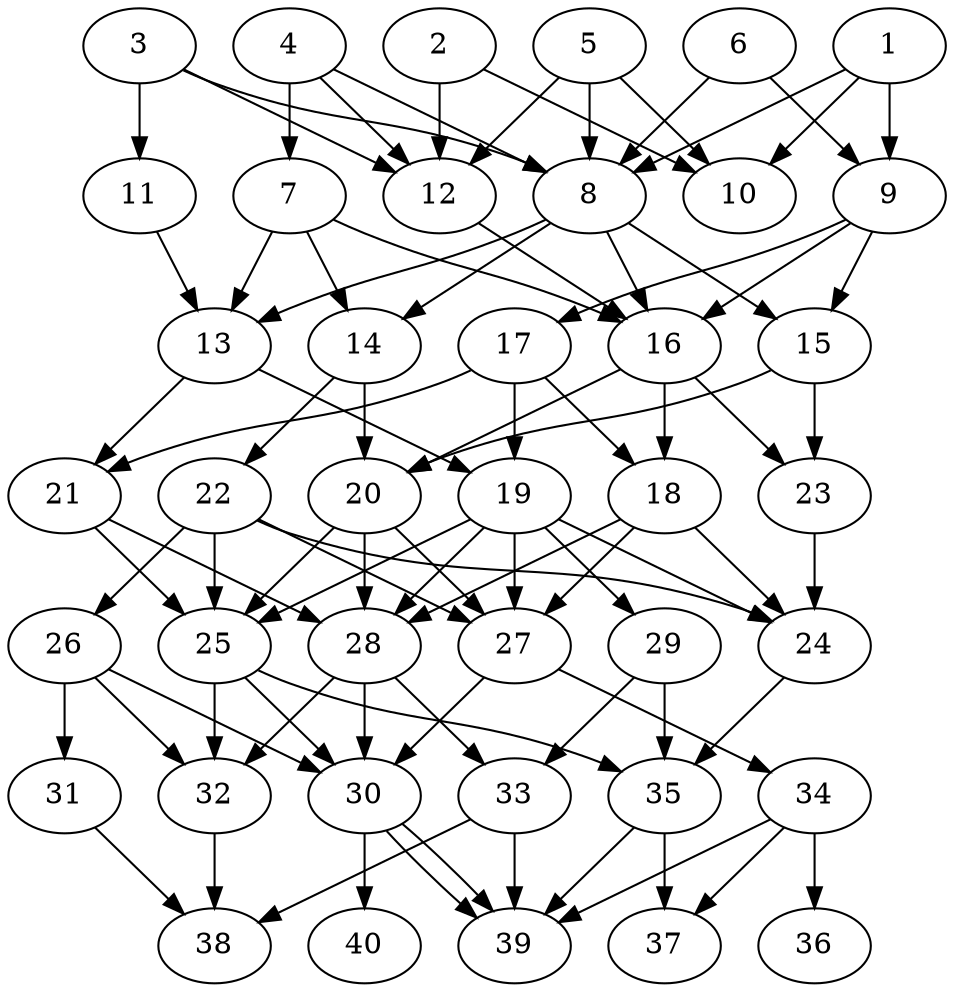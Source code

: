 // DAG automatically generated by daggen at Thu Oct  3 14:06:50 2019
// ./daggen --dot -n 40 --ccr 0.4 --fat 0.5 --regular 0.9 --density 0.7 --mindata 5242880 --maxdata 52428800 
digraph G {
  1 [size="120693760", alpha="0.05", expect_size="48277504"] 
  1 -> 8 [size ="48277504"]
  1 -> 9 [size ="48277504"]
  1 -> 10 [size ="48277504"]
  2 [size="25971200", alpha="0.03", expect_size="10388480"] 
  2 -> 10 [size ="10388480"]
  2 -> 12 [size ="10388480"]
  3 [size="96834560", alpha="0.07", expect_size="38733824"] 
  3 -> 8 [size ="38733824"]
  3 -> 11 [size ="38733824"]
  3 -> 12 [size ="38733824"]
  4 [size="95157760", alpha="0.12", expect_size="38063104"] 
  4 -> 7 [size ="38063104"]
  4 -> 8 [size ="38063104"]
  4 -> 12 [size ="38063104"]
  5 [size="13209600", alpha="0.18", expect_size="5283840"] 
  5 -> 8 [size ="5283840"]
  5 -> 10 [size ="5283840"]
  5 -> 12 [size ="5283840"]
  6 [size="71818240", alpha="0.08", expect_size="28727296"] 
  6 -> 8 [size ="28727296"]
  6 -> 9 [size ="28727296"]
  7 [size="31531520", alpha="0.08", expect_size="12612608"] 
  7 -> 13 [size ="12612608"]
  7 -> 14 [size ="12612608"]
  7 -> 16 [size ="12612608"]
  8 [size="78443520", alpha="0.19", expect_size="31377408"] 
  8 -> 13 [size ="31377408"]
  8 -> 14 [size ="31377408"]
  8 -> 15 [size ="31377408"]
  8 -> 16 [size ="31377408"]
  9 [size="60623360", alpha="0.03", expect_size="24249344"] 
  9 -> 15 [size ="24249344"]
  9 -> 16 [size ="24249344"]
  9 -> 17 [size ="24249344"]
  10 [size="32327680", alpha="0.00", expect_size="12931072"] 
  11 [size="56005120", alpha="0.12", expect_size="22402048"] 
  11 -> 13 [size ="22402048"]
  12 [size="86013440", alpha="0.12", expect_size="34405376"] 
  12 -> 16 [size ="34405376"]
  13 [size="102597120", alpha="0.13", expect_size="41038848"] 
  13 -> 19 [size ="41038848"]
  13 -> 21 [size ="41038848"]
  14 [size="23687680", alpha="0.19", expect_size="9475072"] 
  14 -> 20 [size ="9475072"]
  14 -> 22 [size ="9475072"]
  15 [size="95633920", alpha="0.10", expect_size="38253568"] 
  15 -> 20 [size ="38253568"]
  15 -> 23 [size ="38253568"]
  16 [size="84567040", alpha="0.13", expect_size="33826816"] 
  16 -> 18 [size ="33826816"]
  16 -> 20 [size ="33826816"]
  16 -> 23 [size ="33826816"]
  17 [size="130572800", alpha="0.02", expect_size="52229120"] 
  17 -> 18 [size ="52229120"]
  17 -> 19 [size ="52229120"]
  17 -> 21 [size ="52229120"]
  18 [size="59543040", alpha="0.14", expect_size="23817216"] 
  18 -> 24 [size ="23817216"]
  18 -> 27 [size ="23817216"]
  18 -> 28 [size ="23817216"]
  19 [size="56350720", alpha="0.00", expect_size="22540288"] 
  19 -> 24 [size ="22540288"]
  19 -> 25 [size ="22540288"]
  19 -> 27 [size ="22540288"]
  19 -> 28 [size ="22540288"]
  19 -> 29 [size ="22540288"]
  20 [size="74670080", alpha="0.02", expect_size="29868032"] 
  20 -> 25 [size ="29868032"]
  20 -> 27 [size ="29868032"]
  20 -> 28 [size ="29868032"]
  21 [size="76344320", alpha="0.01", expect_size="30537728"] 
  21 -> 25 [size ="30537728"]
  21 -> 28 [size ="30537728"]
  22 [size="26278400", alpha="0.03", expect_size="10511360"] 
  22 -> 24 [size ="10511360"]
  22 -> 25 [size ="10511360"]
  22 -> 26 [size ="10511360"]
  22 -> 27 [size ="10511360"]
  23 [size="94827520", alpha="0.19", expect_size="37931008"] 
  23 -> 24 [size ="37931008"]
  24 [size="51358720", alpha="0.09", expect_size="20543488"] 
  24 -> 35 [size ="20543488"]
  25 [size="46138880", alpha="0.19", expect_size="18455552"] 
  25 -> 30 [size ="18455552"]
  25 -> 32 [size ="18455552"]
  25 -> 35 [size ="18455552"]
  26 [size="106332160", alpha="0.19", expect_size="42532864"] 
  26 -> 30 [size ="42532864"]
  26 -> 31 [size ="42532864"]
  26 -> 32 [size ="42532864"]
  27 [size="63933440", alpha="0.02", expect_size="25573376"] 
  27 -> 30 [size ="25573376"]
  27 -> 34 [size ="25573376"]
  28 [size="76221440", alpha="0.16", expect_size="30488576"] 
  28 -> 30 [size ="30488576"]
  28 -> 32 [size ="30488576"]
  28 -> 33 [size ="30488576"]
  29 [size="39905280", alpha="0.18", expect_size="15962112"] 
  29 -> 33 [size ="15962112"]
  29 -> 35 [size ="15962112"]
  30 [size="40901120", alpha="0.03", expect_size="16360448"] 
  30 -> 39 [size ="16360448"]
  30 -> 39 [size ="16360448"]
  30 -> 40 [size ="16360448"]
  31 [size="50104320", alpha="0.16", expect_size="20041728"] 
  31 -> 38 [size ="20041728"]
  32 [size="57131520", alpha="0.01", expect_size="22852608"] 
  32 -> 38 [size ="22852608"]
  33 [size="74854400", alpha="0.01", expect_size="29941760"] 
  33 -> 38 [size ="29941760"]
  33 -> 39 [size ="29941760"]
  34 [size="69032960", alpha="0.03", expect_size="27613184"] 
  34 -> 36 [size ="27613184"]
  34 -> 37 [size ="27613184"]
  34 -> 39 [size ="27613184"]
  35 [size="121720320", alpha="0.19", expect_size="48688128"] 
  35 -> 37 [size ="48688128"]
  35 -> 39 [size ="48688128"]
  36 [size="115056640", alpha="0.07", expect_size="46022656"] 
  37 [size="107752960", alpha="0.16", expect_size="43101184"] 
  38 [size="118236160", alpha="0.11", expect_size="47294464"] 
  39 [size="93877760", alpha="0.15", expect_size="37551104"] 
  40 [size="82199040", alpha="0.08", expect_size="32879616"] 
}

